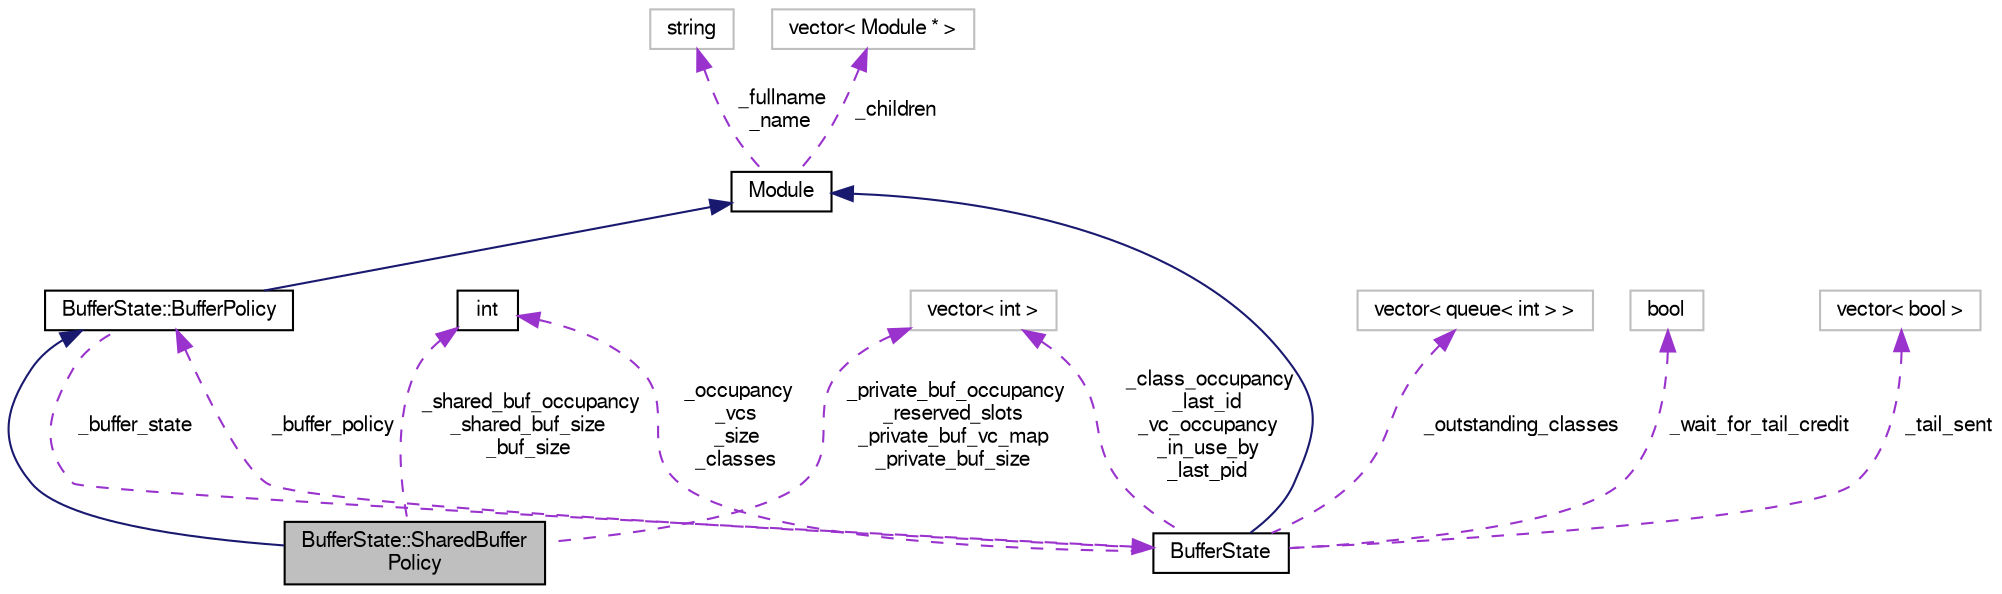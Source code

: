 digraph "BufferState::SharedBufferPolicy"
{
  bgcolor="transparent";
  edge [fontname="FreeSans",fontsize="10",labelfontname="FreeSans",labelfontsize="10"];
  node [fontname="FreeSans",fontsize="10",shape=record];
  Node8 [label="BufferState::SharedBuffer\lPolicy",height=0.2,width=0.4,color="black", fillcolor="grey75", style="filled", fontcolor="black"];
  Node9 -> Node8 [dir="back",color="midnightblue",fontsize="10",style="solid",fontname="FreeSans"];
  Node9 [label="BufferState::BufferPolicy",height=0.2,width=0.4,color="black",URL="$classBufferState_1_1BufferPolicy.html"];
  Node10 -> Node9 [dir="back",color="midnightblue",fontsize="10",style="solid",fontname="FreeSans"];
  Node10 [label="Module",height=0.2,width=0.4,color="black",URL="$classModule.html"];
  Node11 -> Node10 [dir="back",color="darkorchid3",fontsize="10",style="dashed",label=" _fullname\n_name" ,fontname="FreeSans"];
  Node11 [label="string",height=0.2,width=0.4,color="grey75"];
  Node12 -> Node10 [dir="back",color="darkorchid3",fontsize="10",style="dashed",label=" _children" ,fontname="FreeSans"];
  Node12 [label="vector\< Module * \>",height=0.2,width=0.4,color="grey75"];
  Node13 -> Node9 [dir="back",color="darkorchid3",fontsize="10",style="dashed",label=" _buffer_state" ,fontname="FreeSans"];
  Node13 [label="BufferState",height=0.2,width=0.4,color="black",URL="$classBufferState.html"];
  Node10 -> Node13 [dir="back",color="midnightblue",fontsize="10",style="solid",fontname="FreeSans"];
  Node14 -> Node13 [dir="back",color="darkorchid3",fontsize="10",style="dashed",label=" _outstanding_classes" ,fontname="FreeSans"];
  Node14 [label="vector\< queue\< int \> \>",height=0.2,width=0.4,color="grey75"];
  Node9 -> Node13 [dir="back",color="darkorchid3",fontsize="10",style="dashed",label=" _buffer_policy" ,fontname="FreeSans"];
  Node15 -> Node13 [dir="back",color="darkorchid3",fontsize="10",style="dashed",label=" _occupancy\n_vcs\n_size\n_classes" ,fontname="FreeSans"];
  Node15 [label="int",height=0.2,width=0.4,color="black",URL="$classint.html"];
  Node16 -> Node13 [dir="back",color="darkorchid3",fontsize="10",style="dashed",label=" _wait_for_tail_credit" ,fontname="FreeSans"];
  Node16 [label="bool",height=0.2,width=0.4,color="grey75"];
  Node17 -> Node13 [dir="back",color="darkorchid3",fontsize="10",style="dashed",label=" _class_occupancy\n_last_id\n_vc_occupancy\n_in_use_by\n_last_pid" ,fontname="FreeSans"];
  Node17 [label="vector\< int \>",height=0.2,width=0.4,color="grey75"];
  Node18 -> Node13 [dir="back",color="darkorchid3",fontsize="10",style="dashed",label=" _tail_sent" ,fontname="FreeSans"];
  Node18 [label="vector\< bool \>",height=0.2,width=0.4,color="grey75"];
  Node15 -> Node8 [dir="back",color="darkorchid3",fontsize="10",style="dashed",label=" _shared_buf_occupancy\n_shared_buf_size\n_buf_size" ,fontname="FreeSans"];
  Node17 -> Node8 [dir="back",color="darkorchid3",fontsize="10",style="dashed",label=" _private_buf_occupancy\n_reserved_slots\n_private_buf_vc_map\n_private_buf_size" ,fontname="FreeSans"];
}
